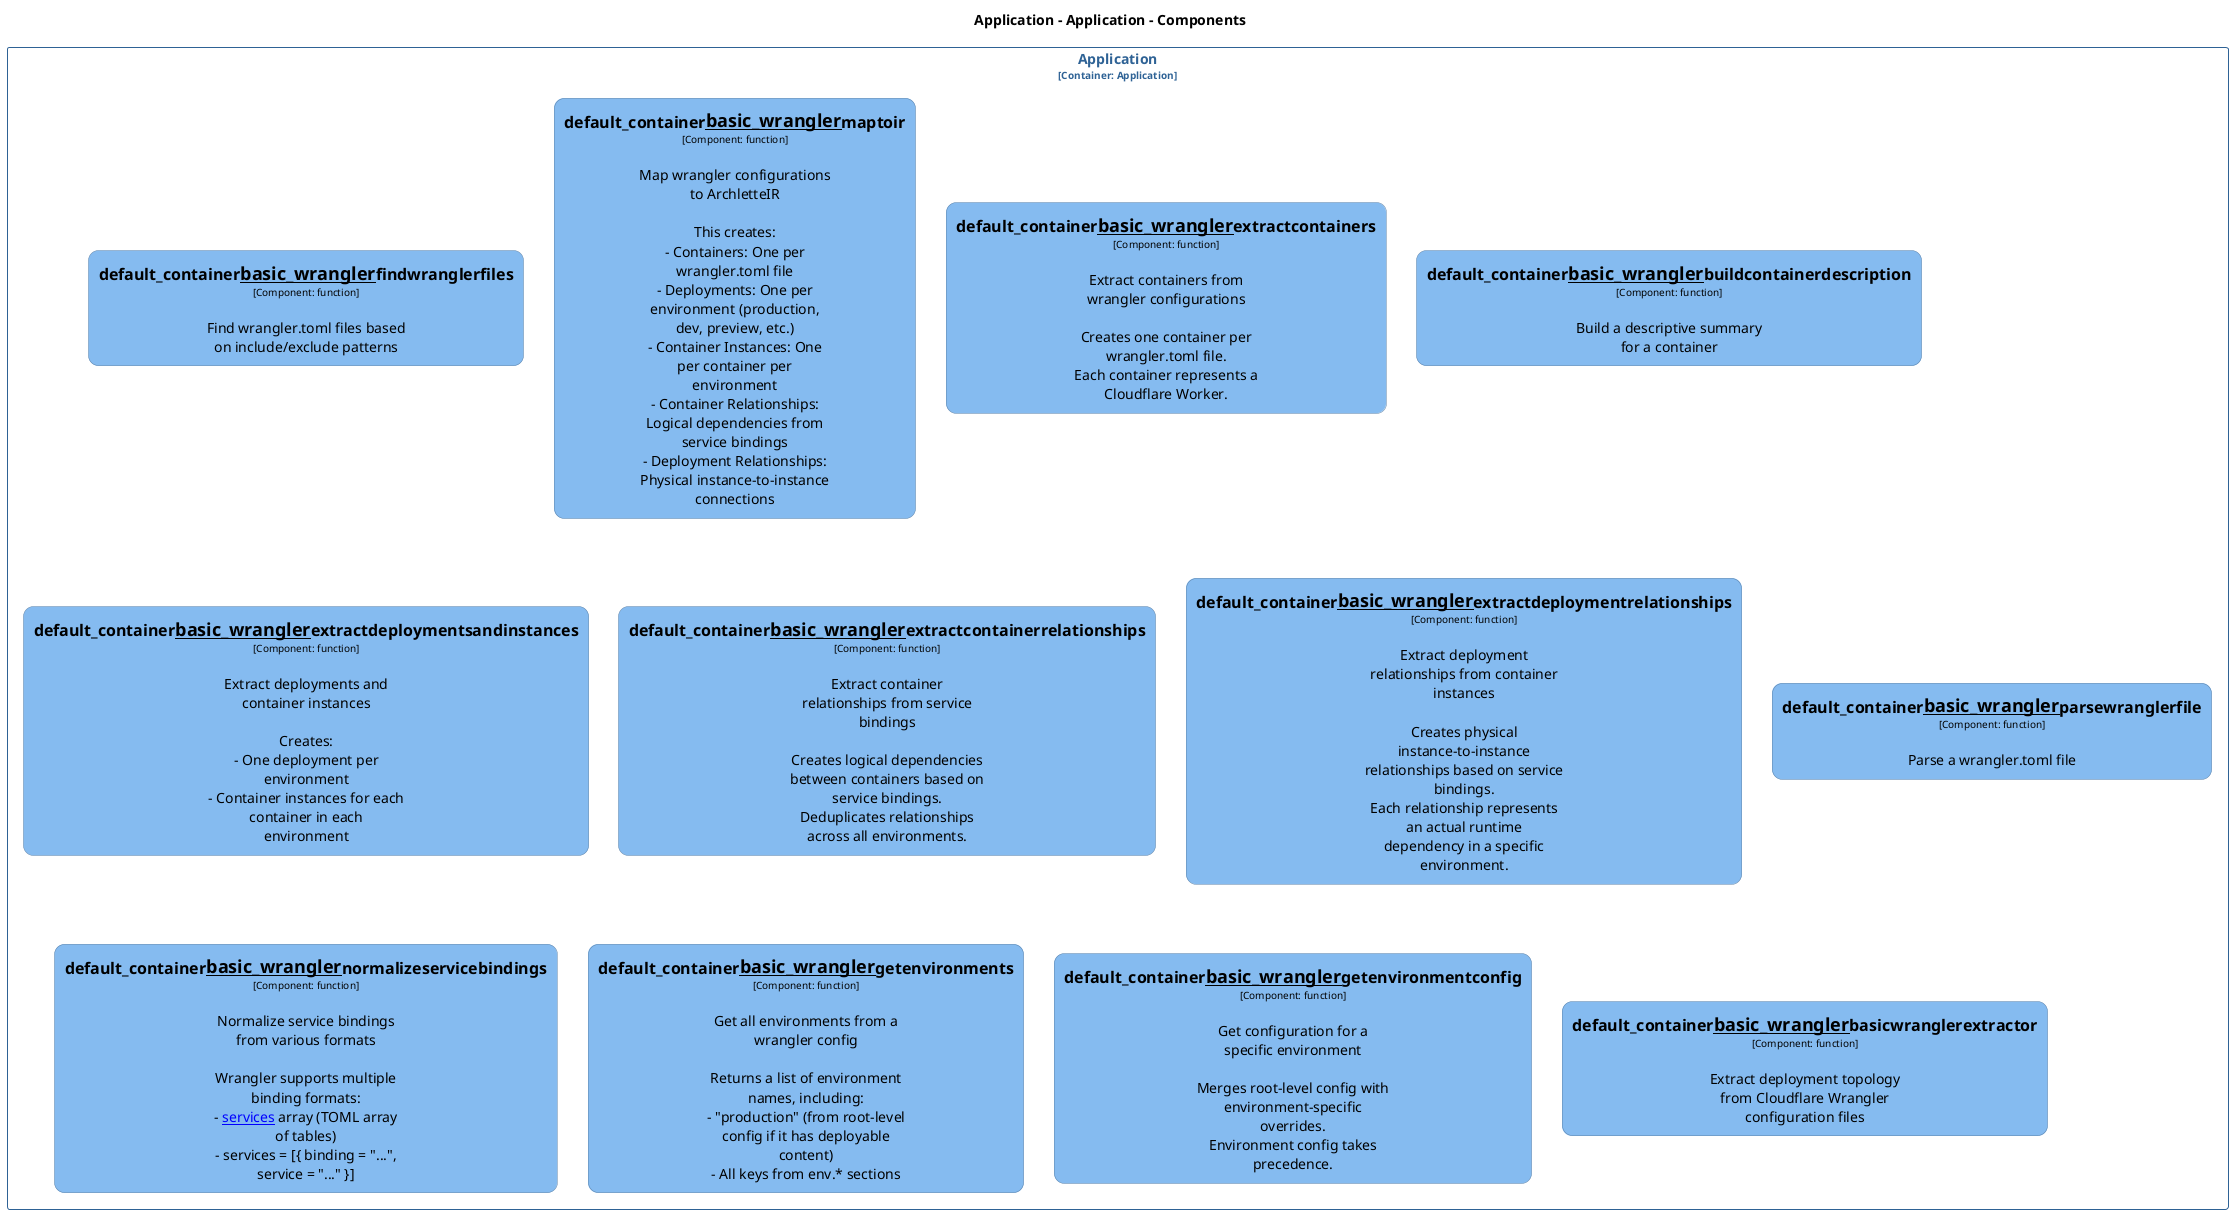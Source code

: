 @startuml
set separator none
title Application - Application - Components

top to bottom direction
skinparam ranksep 60
skinparam nodesep 30

skinparam {
  arrowFontSize 10
  defaultTextAlignment center
  wrapWidth 200
  maxMessageSize 100
  defaultFontName "Arial"
}

hide stereotype

skinparam rectangle<<Application.Application.default_container__basic_wrangler__basicwranglerextractor>> {
  BackgroundColor #85bbf0
  FontColor #000000
  BorderColor #5d82a8
  roundCorner 20
  shadowing false
}
skinparam rectangle<<Application.Application.default_container__basic_wrangler__buildcontainerdescription>> {
  BackgroundColor #85bbf0
  FontColor #000000
  BorderColor #5d82a8
  roundCorner 20
  shadowing false
}
skinparam rectangle<<Application.Application.default_container__basic_wrangler__extractcontainerrelationships>> {
  BackgroundColor #85bbf0
  FontColor #000000
  BorderColor #5d82a8
  roundCorner 20
  shadowing false
}
skinparam rectangle<<Application.Application.default_container__basic_wrangler__extractcontainers>> {
  BackgroundColor #85bbf0
  FontColor #000000
  BorderColor #5d82a8
  roundCorner 20
  shadowing false
}
skinparam rectangle<<Application.Application.default_container__basic_wrangler__extractdeploymentrelationships>> {
  BackgroundColor #85bbf0
  FontColor #000000
  BorderColor #5d82a8
  roundCorner 20
  shadowing false
}
skinparam rectangle<<Application.Application.default_container__basic_wrangler__extractdeploymentsandinstances>> {
  BackgroundColor #85bbf0
  FontColor #000000
  BorderColor #5d82a8
  roundCorner 20
  shadowing false
}
skinparam rectangle<<Application.Application.default_container__basic_wrangler__findwranglerfiles>> {
  BackgroundColor #85bbf0
  FontColor #000000
  BorderColor #5d82a8
  roundCorner 20
  shadowing false
}
skinparam rectangle<<Application.Application.default_container__basic_wrangler__getenvironmentconfig>> {
  BackgroundColor #85bbf0
  FontColor #000000
  BorderColor #5d82a8
  roundCorner 20
  shadowing false
}
skinparam rectangle<<Application.Application.default_container__basic_wrangler__getenvironments>> {
  BackgroundColor #85bbf0
  FontColor #000000
  BorderColor #5d82a8
  roundCorner 20
  shadowing false
}
skinparam rectangle<<Application.Application.default_container__basic_wrangler__maptoir>> {
  BackgroundColor #85bbf0
  FontColor #000000
  BorderColor #5d82a8
  roundCorner 20
  shadowing false
}
skinparam rectangle<<Application.Application.default_container__basic_wrangler__normalizeservicebindings>> {
  BackgroundColor #85bbf0
  FontColor #000000
  BorderColor #5d82a8
  roundCorner 20
  shadowing false
}
skinparam rectangle<<Application.Application.default_container__basic_wrangler__parsewranglerfile>> {
  BackgroundColor #85bbf0
  FontColor #000000
  BorderColor #5d82a8
  roundCorner 20
  shadowing false
}
skinparam rectangle<<Application.Application>> {
  BorderColor #2e6295
  FontColor #2e6295
  shadowing false
}

rectangle "Application\n<size:10>[Container: Application]</size>" <<Application.Application>> {
  rectangle "==default_container__basic_wrangler__findwranglerfiles\n<size:10>[Component: function]</size>\n\nFind wrangler.toml files based on include/exclude patterns" <<Application.Application.default_container__basic_wrangler__findwranglerfiles>> as Application.Application.default_container__basic_wrangler__findwranglerfiles
  rectangle "==default_container__basic_wrangler__maptoir\n<size:10>[Component: function]</size>\n\nMap wrangler configurations to ArchletteIR\n\nThis creates:\n- Containers: One per wrangler.toml file\n- Deployments: One per environment (production, dev, preview, etc.)\n- Container Instances: One per container per environment\n- Container Relationships: Logical dependencies from service bindings\n- Deployment Relationships: Physical instance-to-instance connections" <<Application.Application.default_container__basic_wrangler__maptoir>> as Application.Application.default_container__basic_wrangler__maptoir
  rectangle "==default_container__basic_wrangler__extractcontainers\n<size:10>[Component: function]</size>\n\nExtract containers from wrangler configurations\n\nCreates one container per wrangler.toml file.\nEach container represents a Cloudflare Worker." <<Application.Application.default_container__basic_wrangler__extractcontainers>> as Application.Application.default_container__basic_wrangler__extractcontainers
  rectangle "==default_container__basic_wrangler__buildcontainerdescription\n<size:10>[Component: function]</size>\n\nBuild a descriptive summary for a container" <<Application.Application.default_container__basic_wrangler__buildcontainerdescription>> as Application.Application.default_container__basic_wrangler__buildcontainerdescription
  rectangle "==default_container__basic_wrangler__extractdeploymentsandinstances\n<size:10>[Component: function]</size>\n\nExtract deployments and container instances\n\nCreates:\n- One deployment per environment\n- Container instances for each container in each environment" <<Application.Application.default_container__basic_wrangler__extractdeploymentsandinstances>> as Application.Application.default_container__basic_wrangler__extractdeploymentsandinstances
  rectangle "==default_container__basic_wrangler__extractcontainerrelationships\n<size:10>[Component: function]</size>\n\nExtract container relationships from service bindings\n\nCreates logical dependencies between containers based on service bindings.\nDeduplicates relationships across all environments." <<Application.Application.default_container__basic_wrangler__extractcontainerrelationships>> as Application.Application.default_container__basic_wrangler__extractcontainerrelationships
  rectangle "==default_container__basic_wrangler__extractdeploymentrelationships\n<size:10>[Component: function]</size>\n\nExtract deployment relationships from container instances\n\nCreates physical instance-to-instance relationships based on service bindings.\nEach relationship represents an actual runtime dependency in a specific environment." <<Application.Application.default_container__basic_wrangler__extractdeploymentrelationships>> as Application.Application.default_container__basic_wrangler__extractdeploymentrelationships
  rectangle "==default_container__basic_wrangler__parsewranglerfile\n<size:10>[Component: function]</size>\n\nParse a wrangler.toml file" <<Application.Application.default_container__basic_wrangler__parsewranglerfile>> as Application.Application.default_container__basic_wrangler__parsewranglerfile
  rectangle "==default_container__basic_wrangler__normalizeservicebindings\n<size:10>[Component: function]</size>\n\nNormalize service bindings from various formats\n\nWrangler supports multiple binding formats:\n- [[services]] array (TOML array of tables)\n- services = [{ binding = "...", service = "..." }]" <<Application.Application.default_container__basic_wrangler__normalizeservicebindings>> as Application.Application.default_container__basic_wrangler__normalizeservicebindings
  rectangle "==default_container__basic_wrangler__getenvironments\n<size:10>[Component: function]</size>\n\nGet all environments from a wrangler config\n\nReturns a list of environment names, including:\n- "production" (from root-level config if it has deployable content)\n- All keys from env.* sections" <<Application.Application.default_container__basic_wrangler__getenvironments>> as Application.Application.default_container__basic_wrangler__getenvironments
  rectangle "==default_container__basic_wrangler__getenvironmentconfig\n<size:10>[Component: function]</size>\n\nGet configuration for a specific environment\n\nMerges root-level config with environment-specific overrides.\nEnvironment config takes precedence." <<Application.Application.default_container__basic_wrangler__getenvironmentconfig>> as Application.Application.default_container__basic_wrangler__getenvironmentconfig
  rectangle "==default_container__basic_wrangler__basicwranglerextractor\n<size:10>[Component: function]</size>\n\nExtract deployment topology from Cloudflare Wrangler configuration files" <<Application.Application.default_container__basic_wrangler__basicwranglerextractor>> as Application.Application.default_container__basic_wrangler__basicwranglerextractor
}

@enduml